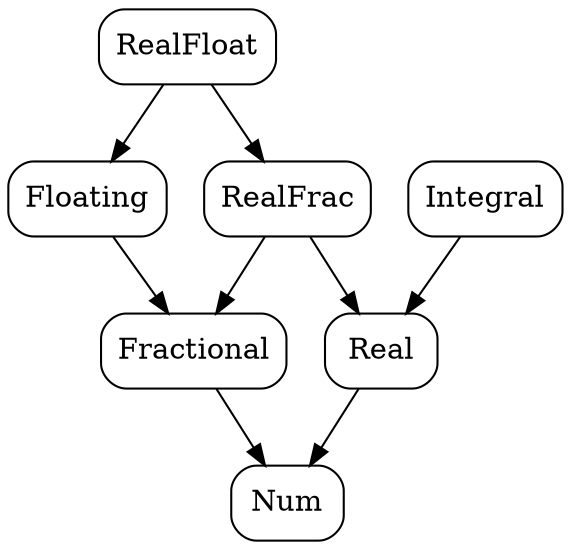 digraph structs {
    node [shape=record, style=rounded];
    
    realfloat     [label="<realfloat> RealFloat"];
    floating      [label="<floating> Floating"];
    realfrac      [label="<realfrac> RealFrac"];
    fractional    [label="<fractional> Fractional"];
    integral      [label="<integral> Integral"];
    real          [label="<real> Real"];
    num           [label="<num> Num"];
    
    floating  -> fractional
    
    realfloat -> floating;
    realfloat -> realfrac;

    realfrac -> real;
    realfrac -> fractional;

    fractional -> num;
    integral -> real;
    real -> num;
    
}

